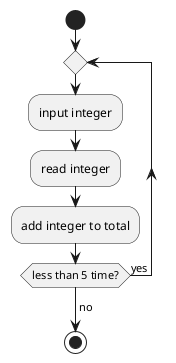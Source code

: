 @startuml

start

repeat
    :input integer;
    :read integer;
    :add integer to total;
repeat while (less than 5 time?) is (yes)
->no;
stop

@enduml
